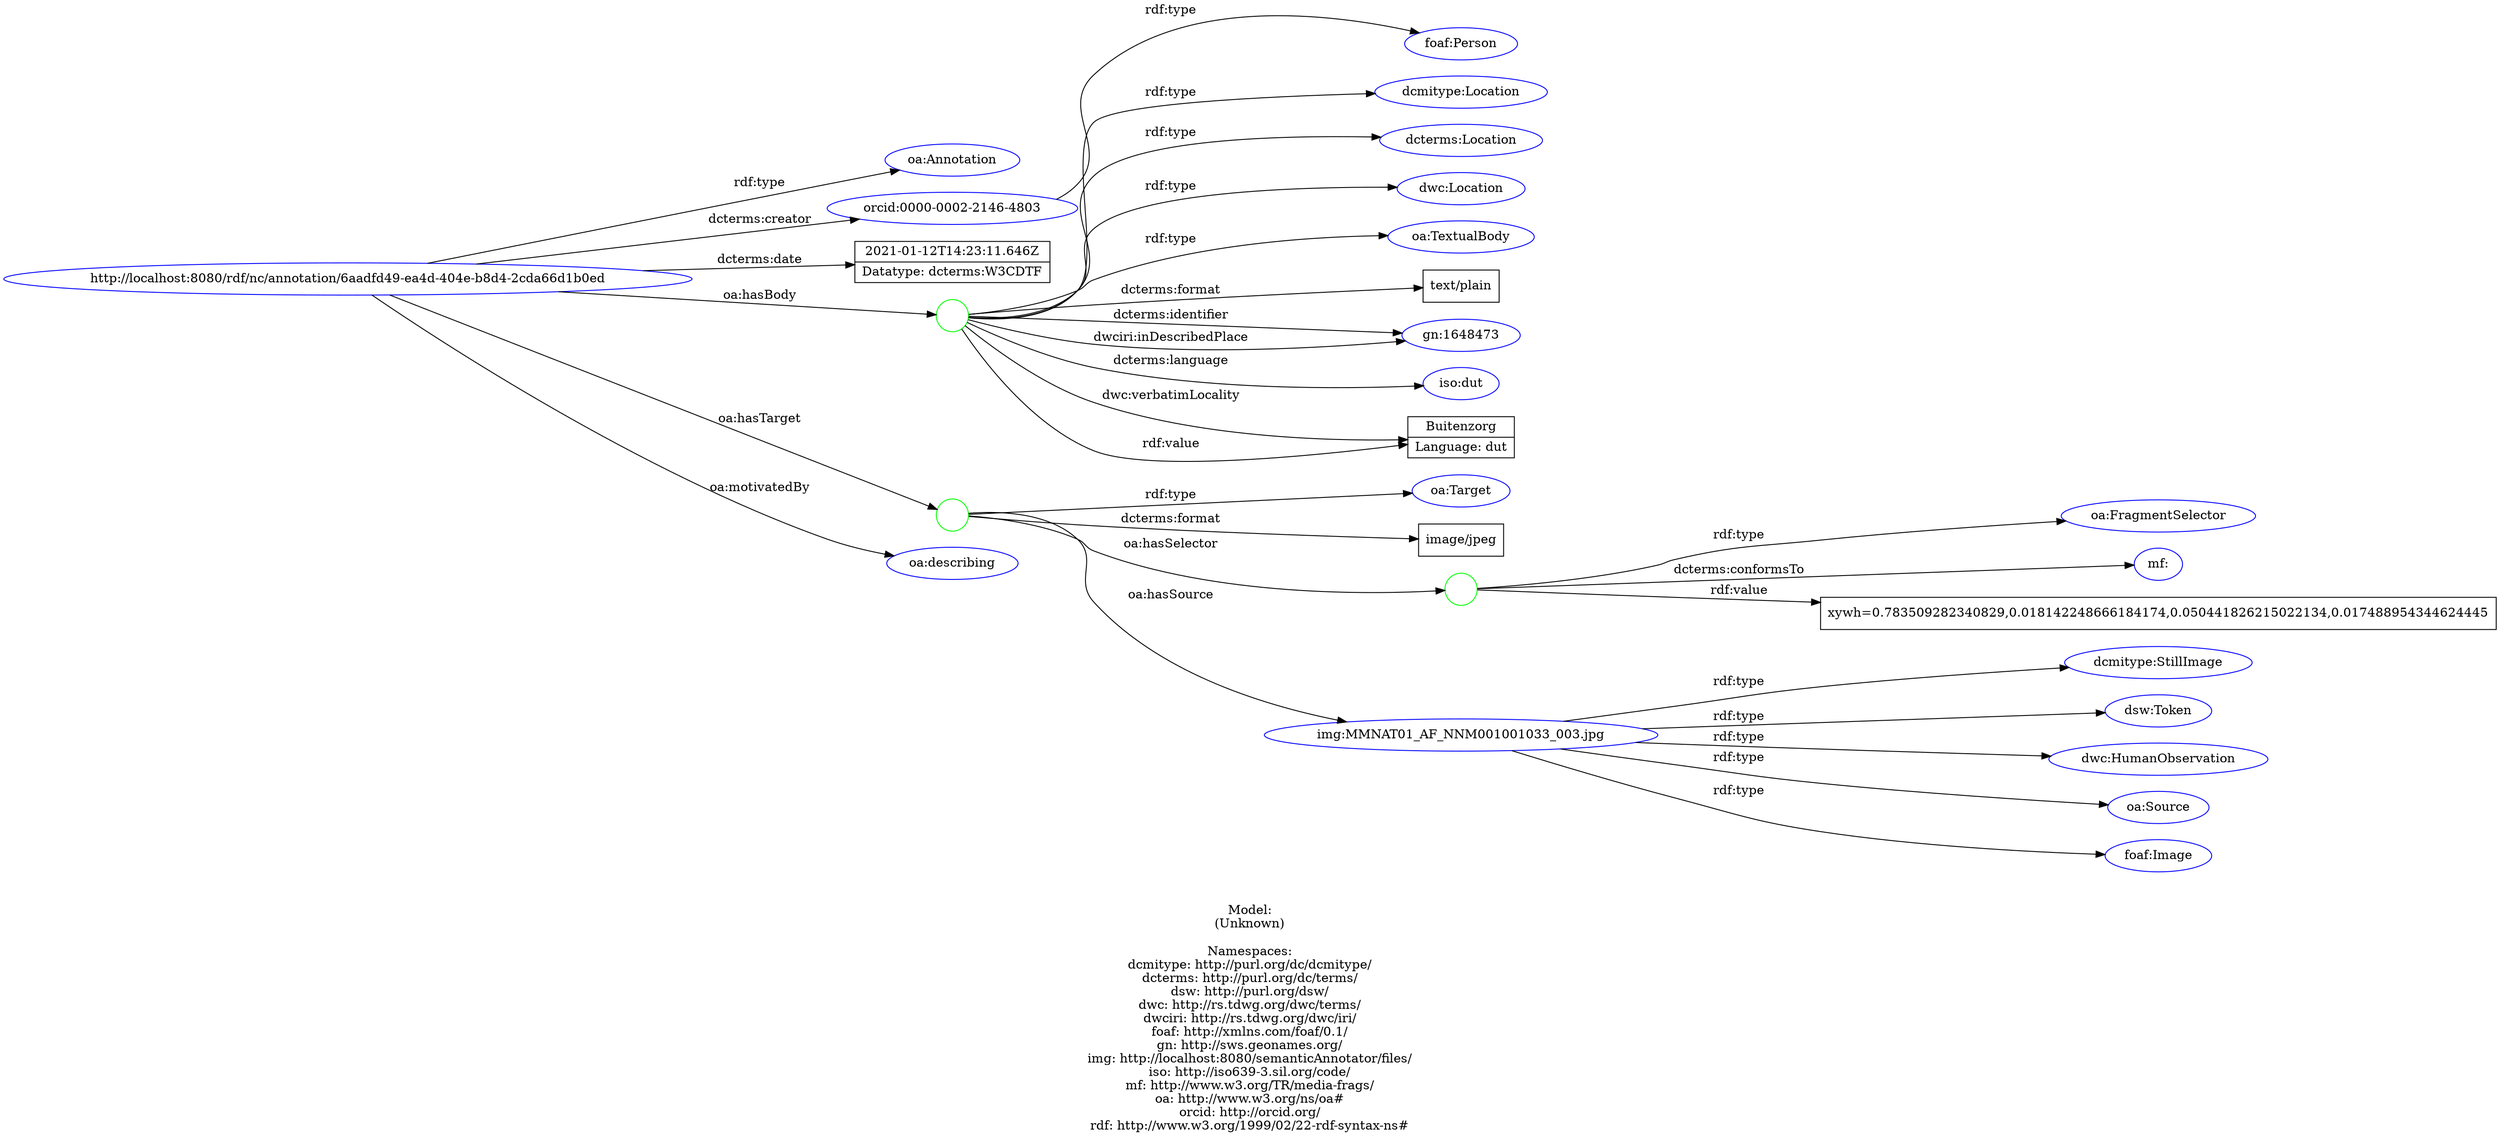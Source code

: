 digraph {
	rankdir = LR;
	charset="utf-8";

	"Rhttp://localhost:8080/rdf/nc/annotation/6aadfd49-ea4d-404e-b8d4-2cda66d1b0ed" -> "Roa:Annotation" [ label="rdf:type" ];
	"Rhttp://localhost:8080/rdf/nc/annotation/6aadfd49-ea4d-404e-b8d4-2cda66d1b0ed" -> "Rorcid:0000-0002-2146-4803" [ label="dcterms:creator" ];
	"Rhttp://localhost:8080/rdf/nc/annotation/6aadfd49-ea4d-404e-b8d4-2cda66d1b0ed" -> "L2021-01-12T14:23:11.646Z|Datatype: dcterms:W3CDTF" [ label="dcterms:date" ];
	"Rhttp://localhost:8080/rdf/nc/annotation/6aadfd49-ea4d-404e-b8d4-2cda66d1b0ed" -> "B_:node1f26ai8ibx13" [ label="oa:hasBody" ];
	"B_:node1f26ai8ibx13" -> "Rdcmitype:Location" [ label="rdf:type" ];
	"B_:node1f26ai8ibx13" -> "Rdcterms:Location" [ label="rdf:type" ];
	"B_:node1f26ai8ibx13" -> "Rdwc:Location" [ label="rdf:type" ];
	"B_:node1f26ai8ibx13" -> "Roa:TextualBody" [ label="rdf:type" ];
	"B_:node1f26ai8ibx13" -> "Ltext/plain" [ label="dcterms:format" ];
	"B_:node1f26ai8ibx13" -> "Rgn:1648473" [ label="dcterms:identifier" ];
	"B_:node1f26ai8ibx13" -> "Riso:dut" [ label="dcterms:language" ];
	"B_:node1f26ai8ibx13" -> "Rgn:1648473" [ label="dwciri:inDescribedPlace" ];
	"B_:node1f26ai8ibx13" -> "LBuitenzorg|Language: dut" [ label="dwc:verbatimLocality" ];
	"B_:node1f26ai8ibx13" -> "LBuitenzorg|Language: dut" [ label="rdf:value" ];
	"Rhttp://localhost:8080/rdf/nc/annotation/6aadfd49-ea4d-404e-b8d4-2cda66d1b0ed" -> "B_:node1f26ai8ibx12" [ label="oa:hasTarget" ];
	"B_:node1f26ai8ibx12" -> "Roa:Target" [ label="rdf:type" ];
	"B_:node1f26ai8ibx12" -> "Limage/jpeg" [ label="dcterms:format" ];
	"B_:node1f26ai8ibx12" -> "B_:node1f26ai8ibx15" [ label="oa:hasSelector" ];
	"B_:node1f26ai8ibx15" -> "Roa:FragmentSelector" [ label="rdf:type" ];
	"B_:node1f26ai8ibx15" -> "Rmf:" [ label="dcterms:conformsTo" ];
	"B_:node1f26ai8ibx15" -> "Lxywh=0.783509282340829,0.018142248666184174,0.050441826215022134,0.017488954344624445" [ label="rdf:value" ];
	"B_:node1f26ai8ibx12" -> "Rimg:MMNAT01_AF_NNM001001033_003.jpg" [ label="oa:hasSource" ];
	"Rhttp://localhost:8080/rdf/nc/annotation/6aadfd49-ea4d-404e-b8d4-2cda66d1b0ed" -> "Roa:describing" [ label="oa:motivatedBy" ];
	"Rorcid:0000-0002-2146-4803" -> "Rfoaf:Person" [ label="rdf:type" ];
	"Rimg:MMNAT01_AF_NNM001001033_003.jpg" -> "Rdcmitype:StillImage" [ label="rdf:type" ];
	"Rimg:MMNAT01_AF_NNM001001033_003.jpg" -> "Rdsw:Token" [ label="rdf:type" ];
	"Rimg:MMNAT01_AF_NNM001001033_003.jpg" -> "Rdwc:HumanObservation" [ label="rdf:type" ];
	"Rimg:MMNAT01_AF_NNM001001033_003.jpg" -> "Roa:Source" [ label="rdf:type" ];
	"Rimg:MMNAT01_AF_NNM001001033_003.jpg" -> "Rfoaf:Image" [ label="rdf:type" ];

	// Resources
	"Rhttp://localhost:8080/rdf/nc/annotation/6aadfd49-ea4d-404e-b8d4-2cda66d1b0ed" [ label="http://localhost:8080/rdf/nc/annotation/6aadfd49-ea4d-404e-b8d4-2cda66d1b0ed", shape = ellipse, color = blue ];
	"Roa:Annotation" [ label="oa:Annotation", shape = ellipse, color = blue ];
	"Rorcid:0000-0002-2146-4803" [ label="orcid:0000-0002-2146-4803", shape = ellipse, color = blue ];
	"Rdcmitype:Location" [ label="dcmitype:Location", shape = ellipse, color = blue ];
	"Rdcterms:Location" [ label="dcterms:Location", shape = ellipse, color = blue ];
	"Rdwc:Location" [ label="dwc:Location", shape = ellipse, color = blue ];
	"Roa:TextualBody" [ label="oa:TextualBody", shape = ellipse, color = blue ];
	"Rgn:1648473" [ label="gn:1648473", shape = ellipse, color = blue ];
	"Riso:dut" [ label="iso:dut", shape = ellipse, color = blue ];
	"Roa:Target" [ label="oa:Target", shape = ellipse, color = blue ];
	"Roa:FragmentSelector" [ label="oa:FragmentSelector", shape = ellipse, color = blue ];
	"Rmf:" [ label="mf:", shape = ellipse, color = blue ];
	"Rimg:MMNAT01_AF_NNM001001033_003.jpg" [ label="img:MMNAT01_AF_NNM001001033_003.jpg", shape = ellipse, color = blue ];
	"Roa:describing" [ label="oa:describing", shape = ellipse, color = blue ];
	"Rfoaf:Person" [ label="foaf:Person", shape = ellipse, color = blue ];
	"Rdcmitype:StillImage" [ label="dcmitype:StillImage", shape = ellipse, color = blue ];
	"Rdsw:Token" [ label="dsw:Token", shape = ellipse, color = blue ];
	"Rdwc:HumanObservation" [ label="dwc:HumanObservation", shape = ellipse, color = blue ];
	"Roa:Source" [ label="oa:Source", shape = ellipse, color = blue ];
	"Rfoaf:Image" [ label="foaf:Image", shape = ellipse, color = blue ];

	// Anonymous nodes
	"B_:node1f26ai8ibx13" [ label="", shape = circle, color = green ];
	"B_:node1f26ai8ibx12" [ label="", shape = circle, color = green ];
	"B_:node1f26ai8ibx15" [ label="", shape = circle, color = green ];

	// Literals
	"L2021-01-12T14:23:11.646Z|Datatype: dcterms:W3CDTF" [ label="2021-01-12T14:23:11.646Z|Datatype: dcterms:W3CDTF", shape = record ];
	"Ltext/plain" [ label="text/plain", shape = record ];
	"LBuitenzorg|Language: dut" [ label="Buitenzorg|Language: dut", shape = record ];
	"Limage/jpeg" [ label="image/jpeg", shape = record ];
	"Lxywh=0.783509282340829,0.018142248666184174,0.050441826215022134,0.017488954344624445" [ label="xywh=0.783509282340829,0.018142248666184174,0.050441826215022134,0.017488954344624445", shape = record ];

	label="\n\nModel:\n(Unknown)\n\nNamespaces:\ndcmitype: http://purl.org/dc/dcmitype/\ndcterms: http://purl.org/dc/terms/\ndsw: http://purl.org/dsw/\ndwc: http://rs.tdwg.org/dwc/terms/\ndwciri: http://rs.tdwg.org/dwc/iri/\nfoaf: http://xmlns.com/foaf/0.1/\ngn: http://sws.geonames.org/\nimg: http://localhost:8080/semanticAnnotator/files/\niso: http://iso639-3.sil.org/code/\nmf: http://www.w3.org/TR/media-frags/\noa: http://www.w3.org/ns/oa#\norcid: http://orcid.org/\nrdf: http://www.w3.org/1999/02/22-rdf-syntax-ns#\n";
}
